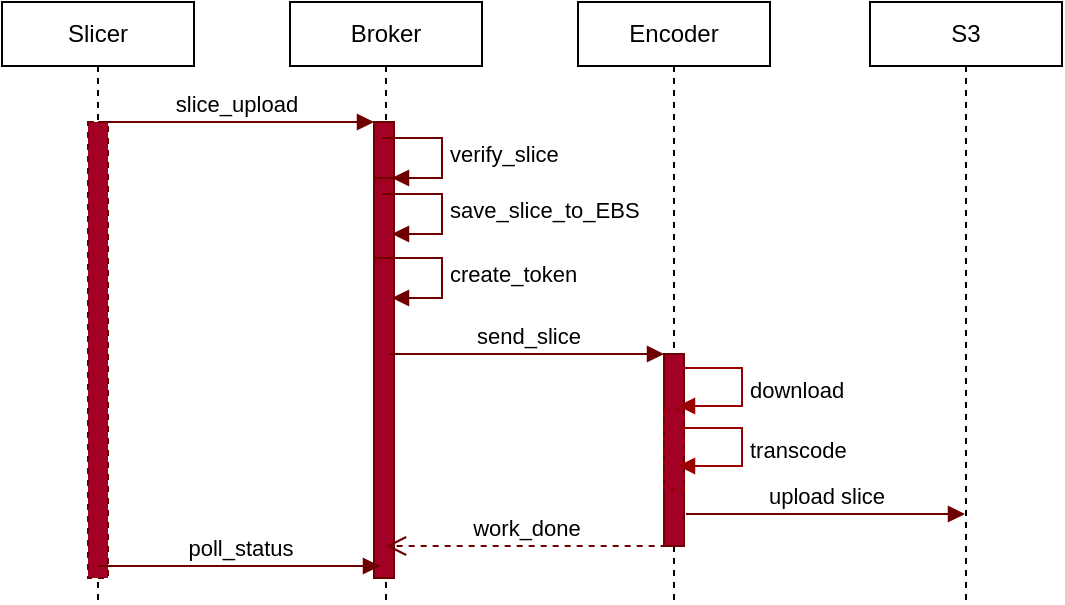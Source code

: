 <mxfile>
    <diagram id="86qqO_P1Cbcd22vJs-1b" name="Sequence">
        <mxGraphModel dx="843" dy="624" grid="1" gridSize="4" guides="1" tooltips="1" connect="1" arrows="1" fold="1" page="1" pageScale="1" pageWidth="850" pageHeight="1100" math="0" shadow="0">
            <root>
                <mxCell id="0"/>
                <mxCell id="1" parent="0"/>
                <mxCell id="7" value="Slicer" style="shape=umlLifeline;perimeter=lifelinePerimeter;whiteSpace=wrap;html=1;container=1;collapsible=0;recursiveResize=0;outlineConnect=0;size=32;" parent="1" vertex="1">
                    <mxGeometry x="30" y="32" width="96" height="300" as="geometry"/>
                </mxCell>
                <mxCell id="GzJq20PFAnQ3MTvmmoe4-37" value="" style="html=1;points=[];perimeter=orthogonalPerimeter;dashed=1;fontColor=#ffffff;strokeColor=#6F0000;fillColor=#a20025;" parent="7" vertex="1">
                    <mxGeometry x="43" y="60" width="10" height="228" as="geometry"/>
                </mxCell>
                <mxCell id="8" value="Broker" style="shape=umlLifeline;perimeter=lifelinePerimeter;whiteSpace=wrap;html=1;container=1;collapsible=0;recursiveResize=0;outlineConnect=0;size=32;" parent="1" vertex="1">
                    <mxGeometry x="174" y="32" width="96" height="300" as="geometry"/>
                </mxCell>
                <mxCell id="10" value="" style="html=1;points=[];perimeter=orthogonalPerimeter;fillColor=#a20025;strokeColor=#6F0000;fontColor=#ffffff;" parent="8" vertex="1">
                    <mxGeometry x="42" y="60" width="10" height="228" as="geometry"/>
                </mxCell>
                <mxCell id="13" value="" style="html=1;points=[];perimeter=orthogonalPerimeter;fillColor=#a20025;fontColor=#ffffff;strokeColor=#6F0000;" parent="8" vertex="1">
                    <mxGeometry x="42" y="88" width="10" height="40" as="geometry"/>
                </mxCell>
                <mxCell id="14" value="verify_slice" style="edgeStyle=orthogonalEdgeStyle;html=1;align=left;spacingLeft=2;endArrow=block;rounded=0;entryX=1;entryY=0;fillColor=#a20025;strokeColor=#6F0000;" parent="8" edge="1">
                    <mxGeometry relative="1" as="geometry">
                        <mxPoint x="46" y="68" as="sourcePoint"/>
                        <Array as="points">
                            <mxPoint x="76" y="68"/>
                        </Array>
                        <mxPoint x="51" y="88" as="targetPoint"/>
                    </mxGeometry>
                </mxCell>
                <mxCell id="16" value="save_slice_to_EBS" style="edgeStyle=orthogonalEdgeStyle;html=1;align=left;spacingLeft=2;endArrow=block;rounded=0;entryX=1;entryY=0;fillColor=#a20025;strokeColor=#6F0000;" parent="8" edge="1">
                    <mxGeometry relative="1" as="geometry">
                        <mxPoint x="46" y="96" as="sourcePoint"/>
                        <Array as="points">
                            <mxPoint x="76" y="96"/>
                        </Array>
                        <mxPoint x="51" y="116" as="targetPoint"/>
                    </mxGeometry>
                </mxCell>
                <mxCell id="9" value="Encoder" style="shape=umlLifeline;perimeter=lifelinePerimeter;whiteSpace=wrap;html=1;container=1;collapsible=0;recursiveResize=0;outlineConnect=0;size=32;" parent="1" vertex="1">
                    <mxGeometry x="318" y="32" width="96" height="300" as="geometry"/>
                </mxCell>
                <mxCell id="22" value="" style="html=1;points=[];perimeter=orthogonalPerimeter;fillColor=#a20025;fontColor=#ffffff;strokeColor=#6F0000;" parent="9" vertex="1">
                    <mxGeometry x="43" y="176" width="10" height="96" as="geometry"/>
                </mxCell>
                <mxCell id="GzJq20PFAnQ3MTvmmoe4-25" value="" style="html=1;points=[];perimeter=orthogonalPerimeter;dashed=1;fontColor=#990000;fillColor=none;strokeColor=#990000;" parent="9" vertex="1">
                    <mxGeometry x="43" y="204" width="10" height="40" as="geometry"/>
                </mxCell>
                <mxCell id="GzJq20PFAnQ3MTvmmoe4-29" value="transcode" style="edgeStyle=orthogonalEdgeStyle;html=1;align=left;spacingLeft=2;endArrow=block;rounded=0;fontColor=#000000;strokeColor=#990000;" parent="9" edge="1">
                    <mxGeometry relative="1" as="geometry">
                        <mxPoint x="52" y="213" as="sourcePoint"/>
                        <Array as="points">
                            <mxPoint x="82" y="213"/>
                            <mxPoint x="82" y="232"/>
                        </Array>
                        <mxPoint x="50" y="232" as="targetPoint"/>
                    </mxGeometry>
                </mxCell>
                <mxCell id="11" value="slice_upload" style="html=1;verticalAlign=bottom;endArrow=block;entryX=0;entryY=0;fillColor=#a20025;strokeColor=#6F0000;" parent="1" source="7" target="10" edge="1">
                    <mxGeometry relative="1" as="geometry">
                        <mxPoint x="146" y="92" as="sourcePoint"/>
                    </mxGeometry>
                </mxCell>
                <mxCell id="19" value="create_token" style="edgeStyle=orthogonalEdgeStyle;html=1;align=left;spacingLeft=2;endArrow=block;rounded=0;entryX=1;entryY=0;fillColor=#a20025;strokeColor=#6F0000;" parent="1" edge="1">
                    <mxGeometry relative="1" as="geometry">
                        <mxPoint x="220" y="160" as="sourcePoint"/>
                        <Array as="points">
                            <mxPoint x="250" y="160"/>
                        </Array>
                        <mxPoint x="225" y="180" as="targetPoint"/>
                    </mxGeometry>
                </mxCell>
                <mxCell id="24" value="work_done" style="html=1;verticalAlign=bottom;endArrow=open;dashed=1;endSize=8;exitX=0.133;exitY=1;fillColor=#a20025;strokeColor=#6F0000;exitDx=0;exitDy=0;exitPerimeter=0;" parent="1" source="22" target="8" edge="1">
                    <mxGeometry relative="1" as="geometry">
                        <mxPoint x="224" y="238" as="targetPoint"/>
                        <mxPoint x="361" y="238.4" as="sourcePoint"/>
                    </mxGeometry>
                </mxCell>
                <mxCell id="23" value="send_slice" style="html=1;verticalAlign=bottom;endArrow=block;entryX=0;entryY=0;fillColor=#a20025;strokeColor=#6F0000;" parent="1" target="22" edge="1">
                    <mxGeometry relative="1" as="geometry">
                        <mxPoint x="224" y="208" as="sourcePoint"/>
                    </mxGeometry>
                </mxCell>
                <mxCell id="25" value="poll_status" style="html=1;verticalAlign=bottom;endArrow=block;fillColor=#a20025;strokeColor=#6F0000;" parent="1" edge="1">
                    <mxGeometry relative="1" as="geometry">
                        <mxPoint x="78" y="314.0" as="sourcePoint"/>
                        <mxPoint x="219" y="314" as="targetPoint"/>
                    </mxGeometry>
                </mxCell>
                <mxCell id="GzJq20PFAnQ3MTvmmoe4-31" value="download" style="edgeStyle=orthogonalEdgeStyle;html=1;align=left;spacingLeft=2;endArrow=block;rounded=0;fontColor=#000000;strokeColor=#990000;" parent="1" edge="1">
                    <mxGeometry relative="1" as="geometry">
                        <mxPoint x="370" y="215" as="sourcePoint"/>
                        <Array as="points">
                            <mxPoint x="400" y="215"/>
                            <mxPoint x="400" y="234"/>
                        </Array>
                        <mxPoint x="368" y="234" as="targetPoint"/>
                    </mxGeometry>
                </mxCell>
                <mxCell id="GzJq20PFAnQ3MTvmmoe4-32" value="S3" style="shape=umlLifeline;perimeter=lifelinePerimeter;whiteSpace=wrap;html=1;container=1;collapsible=0;recursiveResize=0;outlineConnect=0;size=32;" parent="1" vertex="1">
                    <mxGeometry x="464" y="32" width="96" height="300" as="geometry"/>
                </mxCell>
                <mxCell id="GzJq20PFAnQ3MTvmmoe4-36" value="upload slice" style="html=1;verticalAlign=bottom;endArrow=block;fillColor=#a20025;strokeColor=#6F0000;" parent="1" edge="1">
                    <mxGeometry relative="1" as="geometry">
                        <mxPoint x="372" y="288" as="sourcePoint"/>
                        <mxPoint x="511.5" y="288" as="targetPoint"/>
                    </mxGeometry>
                </mxCell>
            </root>
        </mxGraphModel>
    </diagram>
    <diagram id="TFhXuAhmm2bXP4tnXUyT" name="overview">
        <mxGraphModel dx="843" dy="624" grid="1" gridSize="4" guides="1" tooltips="1" connect="1" arrows="1" fold="1" page="1" pageScale="1" pageWidth="850" pageHeight="1100" math="0" shadow="0">
            <root>
                <mxCell id="BmGCkv3bQAV6HZQadc2V-0"/>
                <mxCell id="BmGCkv3bQAV6HZQadc2V-1" parent="BmGCkv3bQAV6HZQadc2V-0"/>
                <mxCell id="BmGCkv3bQAV6HZQadc2V-17" value="" style="rounded=0;whiteSpace=wrap;html=1;fillColor=none;dashed=1;" parent="BmGCkv3bQAV6HZQadc2V-1" vertex="1">
                    <mxGeometry x="176" y="64" width="288" height="128" as="geometry"/>
                </mxCell>
                <mxCell id="BmGCkv3bQAV6HZQadc2V-5" value="&lt;br&gt;&lt;br&gt;Video&lt;br&gt;source" style="rounded=1;whiteSpace=wrap;html=1;" parent="BmGCkv3bQAV6HZQadc2V-1" vertex="1">
                    <mxGeometry x="94" y="96" width="68" height="64" as="geometry"/>
                </mxCell>
                <mxCell id="BmGCkv3bQAV6HZQadc2V-6" value="&lt;br&gt;Slicer" style="rounded=1;whiteSpace=wrap;html=1;" parent="BmGCkv3bQAV6HZQadc2V-1" vertex="1">
                    <mxGeometry x="188" y="96" width="68" height="64" as="geometry"/>
                </mxCell>
                <mxCell id="BmGCkv3bQAV6HZQadc2V-7" value="&lt;br&gt;Broker" style="rounded=1;whiteSpace=wrap;html=1;" parent="BmGCkv3bQAV6HZQadc2V-1" vertex="1">
                    <mxGeometry x="288" y="96" width="68" height="64" as="geometry"/>
                </mxCell>
                <mxCell id="BmGCkv3bQAV6HZQadc2V-8" value="&lt;br&gt;Encoder" style="rounded=1;whiteSpace=wrap;html=1;" parent="BmGCkv3bQAV6HZQadc2V-1" vertex="1">
                    <mxGeometry x="384" y="96" width="68" height="64" as="geometry"/>
                </mxCell>
                <mxCell id="BmGCkv3bQAV6HZQadc2V-9" value="&lt;br&gt;&amp;nbsp; &amp;nbsp; &lt;br&gt;&amp;nbsp; &amp;nbsp; &amp;nbsp;S3&amp;nbsp; &amp;nbsp; &amp;nbsp; &amp;nbsp;origin" style="rounded=1;whiteSpace=wrap;html=1;" parent="BmGCkv3bQAV6HZQadc2V-1" vertex="1">
                    <mxGeometry x="480" y="96" width="68" height="64" as="geometry"/>
                </mxCell>
                <mxCell id="BmGCkv3bQAV6HZQadc2V-10" value="&lt;br&gt;CDN" style="rounded=1;whiteSpace=wrap;html=1;" parent="BmGCkv3bQAV6HZQadc2V-1" vertex="1">
                    <mxGeometry x="576" y="96" width="68" height="64" as="geometry"/>
                </mxCell>
                <mxCell id="BmGCkv3bQAV6HZQadc2V-11" value="" style="endArrow=classic;html=1;exitX=1;exitY=0.5;exitDx=0;exitDy=0;entryX=0;entryY=0.5;entryDx=0;entryDy=0;fillColor=#a20025;strokeColor=#6F0000;" parent="BmGCkv3bQAV6HZQadc2V-1" source="BmGCkv3bQAV6HZQadc2V-5" target="BmGCkv3bQAV6HZQadc2V-6" edge="1">
                    <mxGeometry width="50" height="50" relative="1" as="geometry">
                        <mxPoint x="400" y="334" as="sourcePoint"/>
                        <mxPoint x="450" y="284" as="targetPoint"/>
                    </mxGeometry>
                </mxCell>
                <mxCell id="BmGCkv3bQAV6HZQadc2V-12" value="" style="endArrow=classic;html=1;exitX=1;exitY=0.5;exitDx=0;exitDy=0;entryX=0;entryY=0.5;entryDx=0;entryDy=0;fillColor=#a20025;strokeColor=#6F0000;" parent="BmGCkv3bQAV6HZQadc2V-1" source="BmGCkv3bQAV6HZQadc2V-6" target="BmGCkv3bQAV6HZQadc2V-7" edge="1">
                    <mxGeometry width="50" height="50" relative="1" as="geometry">
                        <mxPoint x="136" y="132" as="sourcePoint"/>
                        <mxPoint x="192" y="132" as="targetPoint"/>
                    </mxGeometry>
                </mxCell>
                <mxCell id="BmGCkv3bQAV6HZQadc2V-13" value="" style="endArrow=classic;html=1;exitX=1;exitY=0.5;exitDx=0;exitDy=0;entryX=0;entryY=0.5;entryDx=0;entryDy=0;fillColor=#a20025;strokeColor=#6F0000;" parent="BmGCkv3bQAV6HZQadc2V-1" source="BmGCkv3bQAV6HZQadc2V-7" target="BmGCkv3bQAV6HZQadc2V-8" edge="1">
                    <mxGeometry width="50" height="50" relative="1" as="geometry">
                        <mxPoint x="140" y="136" as="sourcePoint"/>
                        <mxPoint x="196" y="136" as="targetPoint"/>
                    </mxGeometry>
                </mxCell>
                <mxCell id="BmGCkv3bQAV6HZQadc2V-14" value="" style="endArrow=classic;html=1;exitX=1;exitY=0.5;exitDx=0;exitDy=0;entryX=0;entryY=0.5;entryDx=0;entryDy=0;fillColor=#a20025;strokeColor=#6F0000;" parent="BmGCkv3bQAV6HZQadc2V-1" source="BmGCkv3bQAV6HZQadc2V-8" target="BmGCkv3bQAV6HZQadc2V-9" edge="1">
                    <mxGeometry width="50" height="50" relative="1" as="geometry">
                        <mxPoint x="144" y="140" as="sourcePoint"/>
                        <mxPoint x="200" y="140" as="targetPoint"/>
                    </mxGeometry>
                </mxCell>
                <mxCell id="BmGCkv3bQAV6HZQadc2V-15" value="" style="endArrow=classic;html=1;exitX=1;exitY=0.5;exitDx=0;exitDy=0;entryX=0;entryY=0.5;entryDx=0;entryDy=0;fillColor=#a20025;strokeColor=#6F0000;" parent="BmGCkv3bQAV6HZQadc2V-1" source="BmGCkv3bQAV6HZQadc2V-9" target="BmGCkv3bQAV6HZQadc2V-10" edge="1">
                    <mxGeometry width="50" height="50" relative="1" as="geometry">
                        <mxPoint x="116" y="144" as="sourcePoint"/>
                        <mxPoint x="172" y="144" as="targetPoint"/>
                    </mxGeometry>
                </mxCell>
                <mxCell id="BmGCkv3bQAV6HZQadc2V-18" value="video ingest" style="text;html=1;strokeColor=none;fillColor=none;align=center;verticalAlign=middle;whiteSpace=wrap;rounded=0;dashed=1;fontColor=#990000;" parent="BmGCkv3bQAV6HZQadc2V-1" vertex="1">
                    <mxGeometry x="176" y="64" width="88" height="16" as="geometry"/>
                </mxCell>
                <mxCell id="BmGCkv3bQAV6HZQadc2V-19" value="" style="shape=image;verticalLabelPosition=bottom;labelBackgroundColor=#ffffff;verticalAlign=top;aspect=fixed;imageAspect=0;image=https://img.favpng.com/23/16/3/video-cameras-logo-computer-icons-png-favpng-PB7QqZvRjrXMS4aE3t70QLV4K.jpg;" parent="BmGCkv3bQAV6HZQadc2V-1" vertex="1">
                    <mxGeometry x="108.8" y="97" width="38.4" height="24" as="geometry"/>
                </mxCell>
                <mxCell id="BmGCkv3bQAV6HZQadc2V-20" value="x" style="sketch=0;outlineConnect=0;fontColor=#232F3E;gradientColor=none;strokeColor=#ffffff;fillColor=#232F3E;dashed=0;verticalLabelPosition=middle;verticalAlign=bottom;align=center;html=1;whiteSpace=wrap;fontSize=10;fontStyle=1;spacing=3;shape=mxgraph.aws4.productIcon;prIcon=mxgraph.aws4.s3;" parent="BmGCkv3bQAV6HZQadc2V-1" vertex="1">
                    <mxGeometry x="500" y="98" width="24" height="24" as="geometry"/>
                </mxCell>
                <mxCell id="BmGCkv3bQAV6HZQadc2V-22" value="" style="shape=image;verticalLabelPosition=bottom;labelBackgroundColor=#ffffff;verticalAlign=top;aspect=fixed;imageAspect=0;image=https://cdn.iconscout.com/icon/premium/png-256-thumb/web-3097086-2594910.png;" parent="BmGCkv3bQAV6HZQadc2V-1" vertex="1">
                    <mxGeometry x="598" y="98" width="24" height="24" as="geometry"/>
                </mxCell>
                <mxCell id="BmGCkv3bQAV6HZQadc2V-23" value="&lt;br&gt;&lt;br&gt;OTT&lt;br&gt;devices" style="rounded=1;whiteSpace=wrap;html=1;" parent="BmGCkv3bQAV6HZQadc2V-1" vertex="1">
                    <mxGeometry x="672" y="96" width="68" height="64" as="geometry"/>
                </mxCell>
                <mxCell id="BmGCkv3bQAV6HZQadc2V-24" value="" style="endArrow=classic;html=1;exitX=1;exitY=0.5;exitDx=0;exitDy=0;entryX=0;entryY=0.5;entryDx=0;entryDy=0;fillColor=#a20025;strokeColor=#6F0000;" parent="BmGCkv3bQAV6HZQadc2V-1" source="BmGCkv3bQAV6HZQadc2V-10" target="BmGCkv3bQAV6HZQadc2V-23" edge="1">
                    <mxGeometry width="50" height="50" relative="1" as="geometry">
                        <mxPoint x="552" y="132" as="sourcePoint"/>
                        <mxPoint x="580" y="132" as="targetPoint"/>
                    </mxGeometry>
                </mxCell>
                <mxCell id="BmGCkv3bQAV6HZQadc2V-25" value="" style="shape=image;verticalLabelPosition=bottom;labelBackgroundColor=#ffffff;verticalAlign=top;aspect=fixed;imageAspect=0;image=https://cdn1.iconfinder.com/data/icons/ott-media-service-1-1/1024/tablet-512.png;" parent="BmGCkv3bQAV6HZQadc2V-1" vertex="1">
                    <mxGeometry x="691" y="94" width="30" height="30" as="geometry"/>
                </mxCell>
                <mxCell id="BmGCkv3bQAV6HZQadc2V-29" value="" style="sketch=0;outlineConnect=0;fontColor=#232F3E;gradientColor=none;strokeColor=#ffffff;fillColor=#232F3E;dashed=0;verticalLabelPosition=middle;verticalAlign=bottom;align=center;html=1;whiteSpace=wrap;fontSize=10;fontStyle=1;spacing=3;shape=mxgraph.aws4.productIcon;prIcon=mxgraph.aws4.ec2;" parent="BmGCkv3bQAV6HZQadc2V-1" vertex="1">
                    <mxGeometry x="406" y="98" width="24" height="24" as="geometry"/>
                </mxCell>
                <mxCell id="BmGCkv3bQAV6HZQadc2V-30" value="" style="sketch=0;outlineConnect=0;fontColor=#232F3E;gradientColor=none;strokeColor=#ffffff;fillColor=#232F3E;dashed=0;verticalLabelPosition=middle;verticalAlign=bottom;align=center;html=1;whiteSpace=wrap;fontSize=10;fontStyle=1;spacing=3;shape=mxgraph.aws4.productIcon;prIcon=mxgraph.aws4.ec2;" parent="BmGCkv3bQAV6HZQadc2V-1" vertex="1">
                    <mxGeometry x="308" y="97" width="24" height="24" as="geometry"/>
                </mxCell>
                <mxCell id="BmGCkv3bQAV6HZQadc2V-31" value="" style="sketch=0;outlineConnect=0;fontColor=#232F3E;gradientColor=none;strokeColor=#ffffff;fillColor=#232F3E;dashed=0;verticalLabelPosition=middle;verticalAlign=bottom;align=center;html=1;whiteSpace=wrap;fontSize=10;fontStyle=1;spacing=3;shape=mxgraph.aws4.productIcon;prIcon=mxgraph.aws4.ec2;" parent="BmGCkv3bQAV6HZQadc2V-1" vertex="1">
                    <mxGeometry x="210" y="98" width="24" height="24" as="geometry"/>
                </mxCell>
            </root>
        </mxGraphModel>
    </diagram>
    <diagram id="6y5rVOc5Va4bn_3D2g2E" name="Page-3">
        <mxGraphModel dx="843" dy="624" grid="1" gridSize="4" guides="1" tooltips="1" connect="1" arrows="1" fold="1" page="1" pageScale="1" pageWidth="850" pageHeight="1100" math="0" shadow="0">
            <root>
                <mxCell id="IiqkMLj5NsxOHEr3zaCP-0"/>
                <mxCell id="IiqkMLj5NsxOHEr3zaCP-1" parent="IiqkMLj5NsxOHEr3zaCP-0"/>
                <mxCell id="IiqkMLj5NsxOHEr3zaCP-29" value="" style="rounded=0;whiteSpace=wrap;html=1;dashed=1;fontSize=15;strokeColor=#808080;fillColor=none;" parent="IiqkMLj5NsxOHEr3zaCP-1" vertex="1">
                    <mxGeometry x="464" y="110" width="128" height="82" as="geometry"/>
                </mxCell>
                <mxCell id="IiqkMLj5NsxOHEr3zaCP-14" value="" style="rounded=0;whiteSpace=wrap;html=1;fillColor=none;strokeColor=#990000;dashed=1;" parent="IiqkMLj5NsxOHEr3zaCP-1" vertex="1">
                    <mxGeometry x="284" y="88" width="388" height="288" as="geometry"/>
                </mxCell>
                <mxCell id="IiqkMLj5NsxOHEr3zaCP-2" value="" style="rounded=0;whiteSpace=wrap;html=1;fillColor=none;dashed=1;strokeColor=#990000;" parent="IiqkMLj5NsxOHEr3zaCP-1" vertex="1">
                    <mxGeometry x="47" y="80" width="145" height="160" as="geometry"/>
                </mxCell>
                <mxCell id="IiqkMLj5NsxOHEr3zaCP-3" value="slicers" style="text;html=1;strokeColor=none;fillColor=none;align=left;verticalAlign=middle;whiteSpace=wrap;rounded=0;dashed=1;fontColor=#990000;fontStyle=1" parent="IiqkMLj5NsxOHEr3zaCP-1" vertex="1">
                    <mxGeometry x="50" y="74" width="42" height="30" as="geometry"/>
                </mxCell>
                <mxCell id="IiqkMLj5NsxOHEr3zaCP-4" value="" style="rounded=0;whiteSpace=wrap;html=1;strokeColor=#808080;fillColor=default;" parent="IiqkMLj5NsxOHEr3zaCP-1" vertex="1">
                    <mxGeometry x="64" y="129" width="96" height="48" as="geometry"/>
                </mxCell>
                <mxCell id="IiqkMLj5NsxOHEr3zaCP-5" value="" style="rounded=0;whiteSpace=wrap;html=1;strokeColor=#808080;fillColor=default;" parent="IiqkMLj5NsxOHEr3zaCP-1" vertex="1">
                    <mxGeometry x="68" y="133" width="96" height="48" as="geometry"/>
                </mxCell>
                <mxCell id="IiqkMLj5NsxOHEr3zaCP-6" value="slicers" style="rounded=0;whiteSpace=wrap;html=1;strokeColor=#808080;fillColor=default;" parent="IiqkMLj5NsxOHEr3zaCP-1" vertex="1">
                    <mxGeometry x="72" y="137" width="96" height="48" as="geometry"/>
                </mxCell>
                <mxCell id="IiqkMLj5NsxOHEr3zaCP-10" value="" style="rounded=0;whiteSpace=wrap;html=1;fillColor=none;strokeColor=#990000;dashed=1;" parent="IiqkMLj5NsxOHEr3zaCP-1" vertex="1">
                    <mxGeometry x="272" y="76" width="388" height="288" as="geometry"/>
                </mxCell>
                <mxCell id="IiqkMLj5NsxOHEr3zaCP-12" value="" style="rounded=0;whiteSpace=wrap;html=1;fillColor=none;strokeColor=#990000;dashed=1;" parent="IiqkMLj5NsxOHEr3zaCP-1" vertex="1">
                    <mxGeometry x="276" y="80" width="388" height="288" as="geometry"/>
                </mxCell>
                <mxCell id="IiqkMLj5NsxOHEr3zaCP-13" value="" style="rounded=0;whiteSpace=wrap;html=1;fillColor=none;strokeColor=#990000;dashed=1;" parent="IiqkMLj5NsxOHEr3zaCP-1" vertex="1">
                    <mxGeometry x="280" y="84" width="388" height="288" as="geometry"/>
                </mxCell>
                <mxCell id="IiqkMLj5NsxOHEr3zaCP-15" value="Uplynk Zones: hosted on AWS" style="text;html=1;strokeColor=none;fillColor=none;align=left;verticalAlign=middle;whiteSpace=wrap;rounded=0;dashed=1;fontColor=#990000;fontStyle=1" parent="IiqkMLj5NsxOHEr3zaCP-1" vertex="1">
                    <mxGeometry x="286" y="90" width="182" height="20" as="geometry"/>
                </mxCell>
                <mxCell id="IiqkMLj5NsxOHEr3zaCP-16" value="DNS" style="rounded=0;whiteSpace=wrap;html=1;strokeColor=#808080;fillColor=default;" parent="IiqkMLj5NsxOHEr3zaCP-1" vertex="1">
                    <mxGeometry x="71" y="288" width="96" height="48" as="geometry"/>
                </mxCell>
                <mxCell id="IiqkMLj5NsxOHEr3zaCP-17" value="" style="endArrow=classic;html=1;exitX=0.5;exitY=1;exitDx=0;exitDy=0;entryX=0.5;entryY=0;entryDx=0;entryDy=0;strokeColor=#990000;" parent="IiqkMLj5NsxOHEr3zaCP-1" source="IiqkMLj5NsxOHEr3zaCP-6" target="IiqkMLj5NsxOHEr3zaCP-16" edge="1">
                    <mxGeometry width="50" height="50" relative="1" as="geometry">
                        <mxPoint x="328" y="338" as="sourcePoint"/>
                        <mxPoint x="378" y="288" as="targetPoint"/>
                    </mxGeometry>
                </mxCell>
                <mxCell id="IiqkMLj5NsxOHEr3zaCP-19" value="1" style="edgeLabel;html=1;align=center;verticalAlign=middle;resizable=0;points=[];fontSize=15;" parent="IiqkMLj5NsxOHEr3zaCP-17" vertex="1" connectable="0">
                    <mxGeometry x="-0.22" y="1" relative="1" as="geometry">
                        <mxPoint x="-2" as="offset"/>
                    </mxGeometry>
                </mxCell>
                <mxCell id="IiqkMLj5NsxOHEr3zaCP-18" value="Web Role" style="rounded=0;whiteSpace=wrap;html=1;strokeColor=#808080;fillColor=default;" parent="IiqkMLj5NsxOHEr3zaCP-1" vertex="1">
                    <mxGeometry x="304" y="137" width="96" height="48" as="geometry"/>
                </mxCell>
                <mxCell id="IiqkMLj5NsxOHEr3zaCP-20" value="" style="endArrow=classic;html=1;fontSize=15;strokeColor=#990000;exitX=1;exitY=0.5;exitDx=0;exitDy=0;entryX=0;entryY=0.5;entryDx=0;entryDy=0;" parent="IiqkMLj5NsxOHEr3zaCP-1" source="IiqkMLj5NsxOHEr3zaCP-6" target="IiqkMLj5NsxOHEr3zaCP-18" edge="1">
                    <mxGeometry width="50" height="50" relative="1" as="geometry">
                        <mxPoint x="328" y="322" as="sourcePoint"/>
                        <mxPoint x="378" y="272" as="targetPoint"/>
                    </mxGeometry>
                </mxCell>
                <mxCell id="IiqkMLj5NsxOHEr3zaCP-24" value="2" style="edgeLabel;html=1;align=center;verticalAlign=middle;resizable=0;points=[];fontSize=15;" parent="IiqkMLj5NsxOHEr3zaCP-20" vertex="1" connectable="0">
                    <mxGeometry x="-0.137" y="2" relative="1" as="geometry">
                        <mxPoint as="offset"/>
                    </mxGeometry>
                </mxCell>
                <mxCell id="IiqkMLj5NsxOHEr3zaCP-23" value="" style="endArrow=classic;html=1;fontSize=15;strokeColor=#990000;exitX=0.25;exitY=1;exitDx=0;exitDy=0;entryX=0;entryY=0.5;entryDx=0;entryDy=0;edgeStyle=orthogonalEdgeStyle;rounded=0;" parent="IiqkMLj5NsxOHEr3zaCP-1" source="IiqkMLj5NsxOHEr3zaCP-18" target="IiqkMLj5NsxOHEr3zaCP-22" edge="1">
                    <mxGeometry width="50" height="50" relative="1" as="geometry">
                        <mxPoint x="328" y="322" as="sourcePoint"/>
                        <mxPoint x="352" y="244" as="targetPoint"/>
                        <Array as="points">
                            <mxPoint x="328" y="212"/>
                            <mxPoint x="320" y="212"/>
                            <mxPoint x="320" y="255"/>
                        </Array>
                    </mxGeometry>
                </mxCell>
                <mxCell id="IiqkMLj5NsxOHEr3zaCP-25" value="3" style="edgeLabel;html=1;align=center;verticalAlign=middle;resizable=0;points=[];fontSize=15;" parent="IiqkMLj5NsxOHEr3zaCP-23" vertex="1" connectable="0">
                    <mxGeometry x="-0.292" y="-1" relative="1" as="geometry">
                        <mxPoint x="-1" as="offset"/>
                    </mxGeometry>
                </mxCell>
                <mxCell id="IiqkMLj5NsxOHEr3zaCP-22" value="Message Broker&amp;nbsp;" style="rounded=0;whiteSpace=wrap;html=1;strokeColor=#808080;fillColor=default;" parent="IiqkMLj5NsxOHEr3zaCP-1" vertex="1">
                    <mxGeometry x="336" y="239" width="160" height="32" as="geometry"/>
                </mxCell>
                <mxCell id="IiqkMLj5NsxOHEr3zaCP-27" value="" style="endArrow=classic;html=1;rounded=0;fontSize=15;strokeColor=#990000;exitX=1;exitY=0.5;exitDx=0;exitDy=0;entryX=0.25;entryY=1;entryDx=0;entryDy=0;edgeStyle=orthogonalEdgeStyle;" parent="IiqkMLj5NsxOHEr3zaCP-1" source="IiqkMLj5NsxOHEr3zaCP-22" target="IiqkMLj5NsxOHEr3zaCP-26" edge="1">
                    <mxGeometry width="50" height="50" relative="1" as="geometry">
                        <mxPoint x="328" y="322" as="sourcePoint"/>
                        <mxPoint x="378" y="272" as="targetPoint"/>
                    </mxGeometry>
                </mxCell>
                <mxCell id="IiqkMLj5NsxOHEr3zaCP-28" value="4" style="edgeLabel;html=1;align=center;verticalAlign=middle;resizable=0;points=[];fontSize=15;" parent="IiqkMLj5NsxOHEr3zaCP-27" vertex="1" connectable="0">
                    <mxGeometry x="0.167" relative="1" as="geometry">
                        <mxPoint x="-2" as="offset"/>
                    </mxGeometry>
                </mxCell>
                <mxCell id="IiqkMLj5NsxOHEr3zaCP-30" value="Autoscaling group" style="text;html=1;strokeColor=none;fillColor=none;align=left;verticalAlign=middle;whiteSpace=wrap;rounded=0;dashed=1;fontColor=#990000;fontStyle=1" parent="IiqkMLj5NsxOHEr3zaCP-1" vertex="1">
                    <mxGeometry x="466" y="110" width="112" height="18" as="geometry"/>
                </mxCell>
                <mxCell id="IiqkMLj5NsxOHEr3zaCP-31" value="AWS S3" style="rounded=0;whiteSpace=wrap;html=1;strokeColor=#808080;fillColor=default;" parent="IiqkMLj5NsxOHEr3zaCP-1" vertex="1">
                    <mxGeometry x="559" y="223" width="96" height="48" as="geometry"/>
                </mxCell>
                <mxCell id="IiqkMLj5NsxOHEr3zaCP-32" value="" style="endArrow=classic;html=1;rounded=0;fontSize=15;fontColor=#990000;strokeColor=#990000;exitX=0.75;exitY=1;exitDx=0;exitDy=0;entryX=0;entryY=0.5;entryDx=0;entryDy=0;edgeStyle=orthogonalEdgeStyle;" parent="IiqkMLj5NsxOHEr3zaCP-1" source="IiqkMLj5NsxOHEr3zaCP-26" target="IiqkMLj5NsxOHEr3zaCP-31" edge="1">
                    <mxGeometry width="50" height="50" relative="1" as="geometry">
                        <mxPoint x="328" y="318" as="sourcePoint"/>
                        <mxPoint x="378" y="268" as="targetPoint"/>
                    </mxGeometry>
                </mxCell>
                <mxCell id="IiqkMLj5NsxOHEr3zaCP-26" value="Transcoder" style="rounded=0;whiteSpace=wrap;html=1;strokeColor=#808080;fillColor=default;" parent="IiqkMLj5NsxOHEr3zaCP-1" vertex="1">
                    <mxGeometry x="480" y="137" width="96" height="48" as="geometry"/>
                </mxCell>
                <mxCell id="IiqkMLj5NsxOHEr3zaCP-34" value="web socket&lt;br&gt;http" style="shape=note;whiteSpace=wrap;html=1;backgroundOutline=1;darkOpacity=0.05;dashed=1;fontSize=15;fontColor=#000000;strokeColor=#808080;fillColor=none;" parent="IiqkMLj5NsxOHEr3zaCP-1" vertex="1">
                    <mxGeometry x="44" y="416" width="80" height="100" as="geometry"/>
                </mxCell>
                <mxCell id="IiqkMLj5NsxOHEr3zaCP-36" value="" style="shape=flexArrow;endArrow=classic;html=1;rounded=0;fontSize=15;fontColor=#000000;strokeColor=#990000;endWidth=43;endSize=13.08;width=91;" parent="IiqkMLj5NsxOHEr3zaCP-1" edge="1">
                    <mxGeometry width="50" height="50" relative="1" as="geometry">
                        <mxPoint x="388" y="708" as="sourcePoint"/>
                        <mxPoint x="548" y="710" as="targetPoint"/>
                    </mxGeometry>
                </mxCell>
                <mxCell id="IiqkMLj5NsxOHEr3zaCP-37" value="download 1%, transcode 50, upload ±50" style="edgeLabel;html=1;align=center;verticalAlign=middle;resizable=0;points=[];fontSize=15;fontColor=#000000;" parent="IiqkMLj5NsxOHEr3zaCP-36" vertex="1" connectable="0">
                    <mxGeometry x="-0.783" y="-2" relative="1" as="geometry">
                        <mxPoint x="79" as="offset"/>
                    </mxGeometry>
                </mxCell>
                <mxCell id="IiqkMLj5NsxOHEr3zaCP-38" value="transcoder" style="rounded=0;whiteSpace=wrap;html=1;fontSize=15;fontColor=#000000;strokeColor=#808080;fillColor=none;" parent="IiqkMLj5NsxOHEr3zaCP-1" vertex="1">
                    <mxGeometry x="286" y="504" width="120" height="60" as="geometry"/>
                </mxCell>
                <mxCell id="IiqkMLj5NsxOHEr3zaCP-40" value="uploader" style="rounded=0;whiteSpace=wrap;html=1;fontSize=15;fontColor=#000000;strokeColor=#808080;fillColor=none;" parent="IiqkMLj5NsxOHEr3zaCP-1" vertex="1">
                    <mxGeometry x="592" y="456" width="120" height="60" as="geometry"/>
                </mxCell>
                <mxCell id="IiqkMLj5NsxOHEr3zaCP-41" value="uploader" style="rounded=0;whiteSpace=wrap;html=1;fontSize=15;fontColor=#000000;strokeColor=#808080;fillColor=none;" parent="IiqkMLj5NsxOHEr3zaCP-1" vertex="1">
                    <mxGeometry x="592" y="536" width="120" height="60" as="geometry"/>
                </mxCell>
                <mxCell id="IiqkMLj5NsxOHEr3zaCP-42" value="" style="endArrow=classic;html=1;rounded=0;fontSize=15;fontColor=#000000;strokeColor=#990000;entryX=0;entryY=0.5;entryDx=0;entryDy=0;exitX=1;exitY=0.5;exitDx=0;exitDy=0;" parent="IiqkMLj5NsxOHEr3zaCP-1" source="IiqkMLj5NsxOHEr3zaCP-38" edge="1">
                    <mxGeometry width="50" height="50" relative="1" as="geometry">
                        <mxPoint x="324" y="494" as="sourcePoint"/>
                        <mxPoint x="464" y="534" as="targetPoint"/>
                    </mxGeometry>
                </mxCell>
                <mxCell id="IiqkMLj5NsxOHEr3zaCP-43" value="" style="endArrow=classic;html=1;rounded=0;fontSize=15;fontColor=#000000;strokeColor=#990000;exitX=1;exitY=0.5;exitDx=0;exitDy=0;entryX=0;entryY=0.5;entryDx=0;entryDy=0;" parent="IiqkMLj5NsxOHEr3zaCP-1" target="IiqkMLj5NsxOHEr3zaCP-40" edge="1">
                    <mxGeometry width="50" height="50" relative="1" as="geometry">
                        <mxPoint x="544" y="534" as="sourcePoint"/>
                        <mxPoint x="374" y="444" as="targetPoint"/>
                    </mxGeometry>
                </mxCell>
                <mxCell id="IiqkMLj5NsxOHEr3zaCP-44" value="" style="endArrow=classic;html=1;rounded=0;fontSize=15;fontColor=#000000;strokeColor=#990000;exitX=1;exitY=0.5;exitDx=0;exitDy=0;entryX=0;entryY=0.5;entryDx=0;entryDy=0;" parent="IiqkMLj5NsxOHEr3zaCP-1" target="IiqkMLj5NsxOHEr3zaCP-41" edge="1">
                    <mxGeometry width="50" height="50" relative="1" as="geometry">
                        <mxPoint x="544" y="534" as="sourcePoint"/>
                        <mxPoint x="374" y="444" as="targetPoint"/>
                    </mxGeometry>
                </mxCell>
                <mxCell id="IiqkMLj5NsxOHEr3zaCP-45" value="broker" style="rounded=0;whiteSpace=wrap;html=1;fontSize=15;fontColor=#000000;strokeColor=#808080;fillColor=none;" parent="IiqkMLj5NsxOHEr3zaCP-1" vertex="1">
                    <mxGeometry x="136" y="504" width="120" height="60" as="geometry"/>
                </mxCell>
                <mxCell id="IiqkMLj5NsxOHEr3zaCP-46" value="" style="endArrow=classic;html=1;rounded=0;fontSize=15;fontColor=#000000;strokeColor=#990000;exitX=1;exitY=0.5;exitDx=0;exitDy=0;entryX=0;entryY=0.5;entryDx=0;entryDy=0;" parent="IiqkMLj5NsxOHEr3zaCP-1" source="IiqkMLj5NsxOHEr3zaCP-45" target="IiqkMLj5NsxOHEr3zaCP-38" edge="1">
                    <mxGeometry width="50" height="50" relative="1" as="geometry">
                        <mxPoint x="400" y="550" as="sourcePoint"/>
                        <mxPoint x="450" y="500" as="targetPoint"/>
                    </mxGeometry>
                </mxCell>
                <mxCell id="IiqkMLj5NsxOHEr3zaCP-47" value="1. Get uploader from pool&lt;br&gt;2. Open WebSocket&lt;br&gt;3. upload and ack&lt;br&gt;4. reuse the same mechanism as in brokers &amp;lt;-&amp;gt; transcoders" style="text;html=1;strokeColor=none;fillColor=none;align=center;verticalAlign=middle;whiteSpace=wrap;rounded=0;fontSize=15;fontColor=#000000;" parent="IiqkMLj5NsxOHEr3zaCP-1" vertex="1">
                    <mxGeometry x="284" y="588" width="136" height="30" as="geometry"/>
                </mxCell>
            </root>
        </mxGraphModel>
    </diagram>
    <diagram id="rfe9eEIacwmWC0yPQ3mo" name="UseCases">
        <mxGraphModel dx="1250" dy="889" grid="1" gridSize="4" guides="1" tooltips="1" connect="1" arrows="1" fold="1" page="1" pageScale="1" pageWidth="850" pageHeight="1100" math="0" shadow="0">
            <root>
                <mxCell id="ah5RsdSARDWz1Ebv-eW1-0"/>
                <mxCell id="ah5RsdSARDWz1Ebv-eW1-1" parent="ah5RsdSARDWz1Ebv-eW1-0"/>
                <mxCell id="ah5RsdSARDWz1Ebv-eW1-2" value="Video Source" style="shape=umlActor;verticalLabelPosition=bottom;verticalAlign=top;html=1;" vertex="1" parent="ah5RsdSARDWz1Ebv-eW1-1">
                    <mxGeometry x="65" y="49" width="30" height="46" as="geometry"/>
                </mxCell>
                <mxCell id="ah5RsdSARDWz1Ebv-eW1-5" value="produce &lt;br&gt;video" style="ellipse;whiteSpace=wrap;html=1;" vertex="1" parent="ah5RsdSARDWz1Ebv-eW1-1">
                    <mxGeometry x="240" y="30" width="101" height="66" as="geometry"/>
                </mxCell>
                <mxCell id="ah5RsdSARDWz1Ebv-eW1-6" value="" style="endArrow=block;dashed=1;endFill=0;endSize=12;html=1;exitX=1;exitY=0.333;exitDx=0;exitDy=0;exitPerimeter=0;entryX=0;entryY=0.5;entryDx=0;entryDy=0;fontColor=#990000;strokeColor=#990000;" edge="1" parent="ah5RsdSARDWz1Ebv-eW1-1" source="ah5RsdSARDWz1Ebv-eW1-2" target="ah5RsdSARDWz1Ebv-eW1-5">
                    <mxGeometry width="160" relative="1" as="geometry">
                        <mxPoint x="228" y="318" as="sourcePoint"/>
                        <mxPoint x="388" y="318" as="targetPoint"/>
                    </mxGeometry>
                </mxCell>
                <mxCell id="ah5RsdSARDWz1Ebv-eW1-7" value="produce video" style="edgeLabel;html=1;align=center;verticalAlign=middle;resizable=0;points=[];fontColor=#990000;" vertex="1" connectable="0" parent="ah5RsdSARDWz1Ebv-eW1-6">
                    <mxGeometry x="-0.266" relative="1" as="geometry">
                        <mxPoint as="offset"/>
                    </mxGeometry>
                </mxCell>
                <mxCell id="ah5RsdSARDWz1Ebv-eW1-8" value="Slicer" style="shape=umlActor;verticalLabelPosition=bottom;verticalAlign=top;html=1;" vertex="1" parent="ah5RsdSARDWz1Ebv-eW1-1">
                    <mxGeometry x="65" y="130" width="30" height="46" as="geometry"/>
                </mxCell>
                <mxCell id="ah5RsdSARDWz1Ebv-eW1-11" value="" style="endArrow=block;dashed=1;endFill=0;endSize=12;html=1;exitX=0.5;exitY=0.5;exitDx=0;exitDy=0;exitPerimeter=0;entryX=0;entryY=1;entryDx=0;entryDy=0;fontColor=#990000;strokeColor=#990000;" edge="1" parent="ah5RsdSARDWz1Ebv-eW1-1" source="ah5RsdSARDWz1Ebv-eW1-8" target="ah5RsdSARDWz1Ebv-eW1-5">
                    <mxGeometry width="160" relative="1" as="geometry">
                        <mxPoint x="152" y="141.333" as="sourcePoint"/>
                        <mxPoint x="297" y="140" as="targetPoint"/>
                    </mxGeometry>
                </mxCell>
                <mxCell id="ah5RsdSARDWz1Ebv-eW1-12" value="transcode to the highest ray" style="edgeLabel;html=1;align=center;verticalAlign=middle;resizable=0;points=[];fontColor=#990000;" vertex="1" connectable="0" parent="ah5RsdSARDWz1Ebv-eW1-11">
                    <mxGeometry x="-0.266" relative="1" as="geometry">
                        <mxPoint x="64" y="-22" as="offset"/>
                    </mxGeometry>
                </mxCell>
                <mxCell id="ah5RsdSARDWz1Ebv-eW1-13" value="upload&lt;br&gt;slice" style="ellipse;whiteSpace=wrap;html=1;" vertex="1" parent="ah5RsdSARDWz1Ebv-eW1-1">
                    <mxGeometry x="240" y="126" width="101" height="66" as="geometry"/>
                </mxCell>
                <mxCell id="ah5RsdSARDWz1Ebv-eW1-14" value="" style="endArrow=block;dashed=1;endFill=0;endSize=12;html=1;exitX=0.5;exitY=0.5;exitDx=0;exitDy=0;exitPerimeter=0;fontColor=#990000;strokeColor=#990000;" edge="1" parent="ah5RsdSARDWz1Ebv-eW1-1" target="ah5RsdSARDWz1Ebv-eW1-13">
                    <mxGeometry width="160" relative="1" as="geometry">
                        <mxPoint x="84" y="157" as="sourcePoint"/>
                        <mxPoint x="258.969" y="75.45" as="targetPoint"/>
                    </mxGeometry>
                </mxCell>
                <mxCell id="ah5RsdSARDWz1Ebv-eW1-15" value="upload slice" style="edgeLabel;html=1;align=center;verticalAlign=middle;resizable=0;points=[];fontColor=#990000;" vertex="1" connectable="0" parent="ah5RsdSARDWz1Ebv-eW1-14">
                    <mxGeometry x="-0.266" relative="1" as="geometry">
                        <mxPoint x="31" y="11" as="offset"/>
                    </mxGeometry>
                </mxCell>
                <mxCell id="ah5RsdSARDWz1Ebv-eW1-16" value="Broker" style="shape=umlActor;verticalLabelPosition=bottom;verticalAlign=top;html=1;" vertex="1" parent="ah5RsdSARDWz1Ebv-eW1-1">
                    <mxGeometry x="65" y="209" width="30" height="46" as="geometry"/>
                </mxCell>
                <mxCell id="ah5RsdSARDWz1Ebv-eW1-19" value="" style="endArrow=block;dashed=1;endFill=0;endSize=12;html=1;exitX=0.5;exitY=0.5;exitDx=0;exitDy=0;exitPerimeter=0;fontColor=#990000;strokeColor=#990000;entryX=0;entryY=1;entryDx=0;entryDy=0;" edge="1" parent="ah5RsdSARDWz1Ebv-eW1-1" source="ah5RsdSARDWz1Ebv-eW1-16" target="ah5RsdSARDWz1Ebv-eW1-13">
                    <mxGeometry width="160" relative="1" as="geometry">
                        <mxPoint x="88" y="161" as="sourcePoint"/>
                        <mxPoint x="244.006" y="162.51" as="targetPoint"/>
                    </mxGeometry>
                </mxCell>
                <mxCell id="ah5RsdSARDWz1Ebv-eW1-20" value="handle slice upload" style="edgeLabel;html=1;align=center;verticalAlign=middle;resizable=0;points=[];fontColor=#990000;" vertex="1" connectable="0" parent="ah5RsdSARDWz1Ebv-eW1-19">
                    <mxGeometry x="-0.266" relative="1" as="geometry">
                        <mxPoint x="31" y="-11" as="offset"/>
                    </mxGeometry>
                </mxCell>
                <mxCell id="ah5RsdSARDWz1Ebv-eW1-21" value="" style="endArrow=block;dashed=1;endFill=0;endSize=12;html=1;exitX=0.5;exitY=0.5;exitDx=0;exitDy=0;exitPerimeter=0;fontColor=#990000;strokeColor=#990000;entryX=0.5;entryY=1;entryDx=0;entryDy=0;edgeStyle=orthogonalEdgeStyle;" edge="1" parent="ah5RsdSARDWz1Ebv-eW1-1" target="ah5RsdSARDWz1Ebv-eW1-13">
                    <mxGeometry width="160" relative="1" as="geometry">
                        <mxPoint x="84" y="252" as="sourcePoint"/>
                        <mxPoint x="258.969" y="186.45" as="targetPoint"/>
                        <Array as="points">
                            <mxPoint x="291" y="252"/>
                        </Array>
                    </mxGeometry>
                </mxCell>
                <mxCell id="ah5RsdSARDWz1Ebv-eW1-22" value="verify slice checksum" style="edgeLabel;html=1;align=center;verticalAlign=middle;resizable=0;points=[];fontColor=#990000;" vertex="1" connectable="0" parent="ah5RsdSARDWz1Ebv-eW1-21">
                    <mxGeometry x="-0.266" relative="1" as="geometry">
                        <mxPoint x="27" y="-16" as="offset"/>
                    </mxGeometry>
                </mxCell>
                <mxCell id="ah5RsdSARDWz1Ebv-eW1-23" value="Load &lt;br&gt;Metadata" style="ellipse;whiteSpace=wrap;html=1;" vertex="1" parent="ah5RsdSARDWz1Ebv-eW1-1">
                    <mxGeometry x="240" y="257" width="101" height="66" as="geometry"/>
                </mxCell>
                <mxCell id="ah5RsdSARDWz1Ebv-eW1-24" value="" style="endArrow=block;dashed=1;endFill=0;endSize=12;html=1;exitX=1;exitY=1;exitDx=0;exitDy=0;exitPerimeter=0;fontColor=#990000;strokeColor=#990000;entryX=0;entryY=0.5;entryDx=0;entryDy=0;edgeStyle=orthogonalEdgeStyle;" edge="1" parent="ah5RsdSARDWz1Ebv-eW1-1" source="ah5RsdSARDWz1Ebv-eW1-16" target="ah5RsdSARDWz1Ebv-eW1-23">
                    <mxGeometry width="160" relative="1" as="geometry">
                        <mxPoint x="88" y="240" as="sourcePoint"/>
                        <mxPoint x="294.5" y="180" as="targetPoint"/>
                        <Array as="points">
                            <mxPoint x="95" y="261"/>
                            <mxPoint x="208" y="261"/>
                            <mxPoint x="208" y="290"/>
                        </Array>
                    </mxGeometry>
                </mxCell>
                <mxCell id="ah5RsdSARDWz1Ebv-eW1-25" value="load metadata" style="edgeLabel;html=1;align=center;verticalAlign=middle;resizable=0;points=[];fontColor=#990000;" vertex="1" connectable="0" parent="ah5RsdSARDWz1Ebv-eW1-24">
                    <mxGeometry x="-0.266" relative="1" as="geometry">
                        <mxPoint x="5" as="offset"/>
                    </mxGeometry>
                </mxCell>
                <mxCell id="ah5RsdSARDWz1Ebv-eW1-26" value="Persist &lt;br&gt;Slice" style="ellipse;whiteSpace=wrap;html=1;" vertex="1" parent="ah5RsdSARDWz1Ebv-eW1-1">
                    <mxGeometry x="240" y="335" width="101" height="66" as="geometry"/>
                </mxCell>
                <mxCell id="ah5RsdSARDWz1Ebv-eW1-27" value="Metadata Store" style="shape=umlActor;verticalLabelPosition=bottom;verticalAlign=top;html=1;" vertex="1" parent="ah5RsdSARDWz1Ebv-eW1-1">
                    <mxGeometry x="512" y="266" width="30" height="46" as="geometry"/>
                </mxCell>
                <mxCell id="ah5RsdSARDWz1Ebv-eW1-28" value="" style="endArrow=block;dashed=1;endFill=0;endSize=12;html=1;fontColor=#990000;strokeColor=#990000;exitX=0.5;exitY=0.5;exitDx=0;exitDy=0;exitPerimeter=0;entryX=1;entryY=0.5;entryDx=0;entryDy=0;" edge="1" parent="ah5RsdSARDWz1Ebv-eW1-1" source="ah5RsdSARDWz1Ebv-eW1-27" target="ah5RsdSARDWz1Ebv-eW1-23">
                    <mxGeometry width="160" relative="1" as="geometry">
                        <mxPoint x="312" y="257" as="sourcePoint"/>
                        <mxPoint x="472" y="257" as="targetPoint"/>
                    </mxGeometry>
                </mxCell>
                <mxCell id="ah5RsdSARDWz1Ebv-eW1-29" value="provide metadata" style="edgeLabel;html=1;align=center;verticalAlign=middle;resizable=0;points=[];fontColor=#990000;" vertex="1" connectable="0" parent="ah5RsdSARDWz1Ebv-eW1-28">
                    <mxGeometry x="0.276" y="1" relative="1" as="geometry">
                        <mxPoint x="32" y="-2" as="offset"/>
                    </mxGeometry>
                </mxCell>
                <mxCell id="ah5RsdSARDWz1Ebv-eW1-30" value="" style="endArrow=block;dashed=1;endFill=0;endSize=12;html=1;fontColor=#990000;strokeColor=#990000;entryX=0;entryY=0.5;entryDx=0;entryDy=0;edgeStyle=orthogonalEdgeStyle;" edge="1" parent="ah5RsdSARDWz1Ebv-eW1-1" target="ah5RsdSARDWz1Ebv-eW1-26">
                    <mxGeometry width="160" relative="1" as="geometry">
                        <mxPoint x="100" y="261" as="sourcePoint"/>
                        <mxPoint x="472" y="257" as="targetPoint"/>
                        <Array as="points">
                            <mxPoint x="80" y="261"/>
                            <mxPoint x="80" y="368"/>
                        </Array>
                    </mxGeometry>
                </mxCell>
                <mxCell id="ah5RsdSARDWz1Ebv-eW1-31" value="perist&amp;nbsp; slice" style="edgeLabel;html=1;align=center;verticalAlign=middle;resizable=0;points=[];fontColor=#990000;" vertex="1" connectable="0" parent="ah5RsdSARDWz1Ebv-eW1-30">
                    <mxGeometry x="0.376" relative="1" as="geometry">
                        <mxPoint x="5" y="-2" as="offset"/>
                    </mxGeometry>
                </mxCell>
                <mxCell id="ah5RsdSARDWz1Ebv-eW1-32" value="Slices Store" style="shape=umlActor;verticalLabelPosition=bottom;verticalAlign=top;html=1;" vertex="1" parent="ah5RsdSARDWz1Ebv-eW1-1">
                    <mxGeometry x="512" y="345" width="30" height="46" as="geometry"/>
                </mxCell>
                <mxCell id="ah5RsdSARDWz1Ebv-eW1-33" value="" style="endArrow=block;dashed=1;endFill=0;endSize=12;html=1;fontColor=#990000;strokeColor=#990000;exitX=0.5;exitY=0.5;exitDx=0;exitDy=0;exitPerimeter=0;entryX=1;entryY=0.5;entryDx=0;entryDy=0;" edge="1" parent="ah5RsdSARDWz1Ebv-eW1-1" source="ah5RsdSARDWz1Ebv-eW1-32" target="ah5RsdSARDWz1Ebv-eW1-26">
                    <mxGeometry width="160" relative="1" as="geometry">
                        <mxPoint x="312" y="223" as="sourcePoint"/>
                        <mxPoint x="472" y="223" as="targetPoint"/>
                    </mxGeometry>
                </mxCell>
                <mxCell id="ah5RsdSARDWz1Ebv-eW1-34" value="store slice" style="edgeLabel;html=1;align=center;verticalAlign=middle;resizable=0;points=[];fontColor=#990000;" vertex="1" connectable="0" parent="ah5RsdSARDWz1Ebv-eW1-33">
                    <mxGeometry x="0.255" relative="1" as="geometry">
                        <mxPoint x="15" y="-1" as="offset"/>
                    </mxGeometry>
                </mxCell>
                <mxCell id="ah5RsdSARDWz1Ebv-eW1-35" value="Create&lt;br&gt;Token" style="ellipse;whiteSpace=wrap;html=1;" vertex="1" parent="ah5RsdSARDWz1Ebv-eW1-1">
                    <mxGeometry x="240" y="418" width="101" height="66" as="geometry"/>
                </mxCell>
                <mxCell id="ah5RsdSARDWz1Ebv-eW1-36" value="" style="endArrow=block;dashed=1;endFill=0;endSize=12;html=1;fontColor=#990000;strokeColor=#990000;entryX=0;entryY=0.5;entryDx=0;entryDy=0;edgeStyle=orthogonalEdgeStyle;" edge="1" parent="ah5RsdSARDWz1Ebv-eW1-1" source="ah5RsdSARDWz1Ebv-eW1-16" target="ah5RsdSARDWz1Ebv-eW1-35">
                    <mxGeometry width="160" relative="1" as="geometry">
                        <mxPoint x="312" y="317" as="sourcePoint"/>
                        <mxPoint x="472" y="317" as="targetPoint"/>
                        <Array as="points">
                            <mxPoint x="80" y="451"/>
                        </Array>
                    </mxGeometry>
                </mxCell>
                <mxCell id="ah5RsdSARDWz1Ebv-eW1-37" value="create roken" style="edgeLabel;html=1;align=center;verticalAlign=middle;resizable=0;points=[];fontColor=#990000;" vertex="1" connectable="0" parent="ah5RsdSARDWz1Ebv-eW1-36">
                    <mxGeometry x="0.476" y="1" relative="1" as="geometry">
                        <mxPoint x="10" y="-1" as="offset"/>
                    </mxGeometry>
                </mxCell>
                <mxCell id="ah5RsdSARDWz1Ebv-eW1-38" value="Tokens Queue" style="shape=umlActor;verticalLabelPosition=bottom;verticalAlign=top;html=1;" vertex="1" parent="ah5RsdSARDWz1Ebv-eW1-1">
                    <mxGeometry x="512" y="428" width="30" height="46" as="geometry"/>
                </mxCell>
                <mxCell id="ah5RsdSARDWz1Ebv-eW1-39" value="" style="endArrow=block;dashed=1;endFill=0;endSize=12;html=1;fontColor=#990000;strokeColor=#990000;exitX=0.5;exitY=0.5;exitDx=0;exitDy=0;exitPerimeter=0;" edge="1" parent="ah5RsdSARDWz1Ebv-eW1-1" source="ah5RsdSARDWz1Ebv-eW1-38" target="ah5RsdSARDWz1Ebv-eW1-35">
                    <mxGeometry width="160" relative="1" as="geometry">
                        <mxPoint x="312" y="410" as="sourcePoint"/>
                        <mxPoint x="472" y="410" as="targetPoint"/>
                    </mxGeometry>
                </mxCell>
                <mxCell id="ah5RsdSARDWz1Ebv-eW1-40" value="enqueue token" style="edgeLabel;html=1;align=center;verticalAlign=middle;resizable=0;points=[];fontColor=#990000;" vertex="1" connectable="0" parent="ah5RsdSARDWz1Ebv-eW1-39">
                    <mxGeometry x="0.104" relative="1" as="geometry">
                        <mxPoint x="18" y="-2" as="offset"/>
                    </mxGeometry>
                </mxCell>
                <mxCell id="ah5RsdSARDWz1Ebv-eW1-42" value="Assign&amp;nbsp;&lt;br&gt;Encoder" style="ellipse;whiteSpace=wrap;html=1;" vertex="1" parent="ah5RsdSARDWz1Ebv-eW1-1">
                    <mxGeometry x="240" y="496" width="101" height="66" as="geometry"/>
                </mxCell>
                <mxCell id="ah5RsdSARDWz1Ebv-eW1-43" value="" style="endArrow=block;dashed=1;endFill=0;endSize=12;html=1;fontColor=#990000;strokeColor=#990000;exitX=0.5;exitY=0.5;exitDx=0;exitDy=0;exitPerimeter=0;entryX=0;entryY=0.5;entryDx=0;entryDy=0;edgeStyle=orthogonalEdgeStyle;" edge="1" parent="ah5RsdSARDWz1Ebv-eW1-1" source="ah5RsdSARDWz1Ebv-eW1-16" target="ah5RsdSARDWz1Ebv-eW1-42">
                    <mxGeometry width="160" relative="1" as="geometry">
                        <mxPoint x="312" y="481" as="sourcePoint"/>
                        <mxPoint x="472" y="481" as="targetPoint"/>
                        <Array as="points">
                            <mxPoint x="80" y="529"/>
                        </Array>
                    </mxGeometry>
                </mxCell>
                <mxCell id="ah5RsdSARDWz1Ebv-eW1-44" value="assign encoder" style="edgeLabel;html=1;align=center;verticalAlign=middle;resizable=0;points=[];fontColor=#990000;" vertex="1" connectable="0" parent="ah5RsdSARDWz1Ebv-eW1-43">
                    <mxGeometry x="0.665" relative="1" as="geometry">
                        <mxPoint as="offset"/>
                    </mxGeometry>
                </mxCell>
                <mxCell id="RgEs1YRdcJnXuRBUg54G-0" value="" style="endArrow=block;dashed=1;endFill=0;endSize=12;html=1;fontColor=#990000;strokeColor=#990000;exitX=0.5;exitY=0.5;exitDx=0;exitDy=0;exitPerimeter=0;entryX=1;entryY=0.5;entryDx=0;entryDy=0;edgeStyle=orthogonalEdgeStyle;" edge="1" parent="ah5RsdSARDWz1Ebv-eW1-1" target="ah5RsdSARDWz1Ebv-eW1-42">
                    <mxGeometry width="160" relative="1" as="geometry">
                        <mxPoint x="527" y="289" as="sourcePoint"/>
                        <mxPoint x="341" y="577" as="targetPoint"/>
                        <Array as="points">
                            <mxPoint x="527" y="305"/>
                            <mxPoint x="484" y="305"/>
                            <mxPoint x="484" y="529"/>
                        </Array>
                    </mxGeometry>
                </mxCell>
                <mxCell id="RgEs1YRdcJnXuRBUg54G-1" value="provide data" style="edgeLabel;html=1;align=center;verticalAlign=middle;resizable=0;points=[];fontColor=#990000;" vertex="1" connectable="0" parent="RgEs1YRdcJnXuRBUg54G-0">
                    <mxGeometry x="0.726" y="1" relative="1" as="geometry">
                        <mxPoint x="26" y="-2" as="offset"/>
                    </mxGeometry>
                </mxCell>
                <mxCell id="RgEs1YRdcJnXuRBUg54G-2" value="Send&amp;nbsp;&lt;br&gt;Work" style="ellipse;whiteSpace=wrap;html=1;" vertex="1" parent="ah5RsdSARDWz1Ebv-eW1-1">
                    <mxGeometry x="240" y="578" width="101" height="66" as="geometry"/>
                </mxCell>
                <mxCell id="RgEs1YRdcJnXuRBUg54G-3" value="" style="endArrow=block;dashed=1;endFill=0;endSize=12;html=1;fontColor=#990000;strokeColor=#990000;exitX=0.5;exitY=0.5;exitDx=0;exitDy=0;exitPerimeter=0;entryX=0;entryY=0.5;entryDx=0;entryDy=0;edgeStyle=orthogonalEdgeStyle;" edge="1" parent="ah5RsdSARDWz1Ebv-eW1-1" source="ah5RsdSARDWz1Ebv-eW1-16" target="RgEs1YRdcJnXuRBUg54G-2">
                    <mxGeometry width="160" relative="1" as="geometry">
                        <mxPoint x="444" y="465" as="sourcePoint"/>
                        <mxPoint x="604" y="465" as="targetPoint"/>
                        <Array as="points">
                            <mxPoint x="80" y="611"/>
                        </Array>
                    </mxGeometry>
                </mxCell>
                <mxCell id="RgEs1YRdcJnXuRBUg54G-5" value="send work" style="edgeLabel;html=1;align=center;verticalAlign=middle;resizable=0;points=[];fontColor=#990000;" vertex="1" connectable="0" parent="RgEs1YRdcJnXuRBUg54G-3">
                    <mxGeometry x="0.656" y="1" relative="1" as="geometry">
                        <mxPoint x="6" as="offset"/>
                    </mxGeometry>
                </mxCell>
                <mxCell id="RgEs1YRdcJnXuRBUg54G-4" value="Encoder" style="shape=umlActor;verticalLabelPosition=bottom;verticalAlign=top;html=1;" vertex="1" parent="ah5RsdSARDWz1Ebv-eW1-1">
                    <mxGeometry x="512" y="588" width="30" height="46" as="geometry"/>
                </mxCell>
                <mxCell id="RgEs1YRdcJnXuRBUg54G-6" value="" style="endArrow=block;dashed=1;endFill=0;endSize=12;html=1;fontColor=#990000;strokeColor=#990000;exitX=0.5;exitY=0.5;exitDx=0;exitDy=0;exitPerimeter=0;entryX=1;entryY=0.5;entryDx=0;entryDy=0;" edge="1" parent="ah5RsdSARDWz1Ebv-eW1-1" source="RgEs1YRdcJnXuRBUg54G-4" target="RgEs1YRdcJnXuRBUg54G-2">
                    <mxGeometry width="160" relative="1" as="geometry">
                        <mxPoint x="444" y="318" as="sourcePoint"/>
                        <mxPoint x="604" y="318" as="targetPoint"/>
                    </mxGeometry>
                </mxCell>
                <mxCell id="RgEs1YRdcJnXuRBUg54G-7" value="get work" style="edgeLabel;html=1;align=center;verticalAlign=middle;resizable=0;points=[];fontColor=#990000;" vertex="1" connectable="0" parent="RgEs1YRdcJnXuRBUg54G-6">
                    <mxGeometry x="0.194" relative="1" as="geometry">
                        <mxPoint as="offset"/>
                    </mxGeometry>
                </mxCell>
                <mxCell id="RgEs1YRdcJnXuRBUg54G-8" value="Download&lt;br&gt;Slice" style="ellipse;whiteSpace=wrap;html=1;" vertex="1" parent="ah5RsdSARDWz1Ebv-eW1-1">
                    <mxGeometry x="240" y="657" width="101" height="66" as="geometry"/>
                </mxCell>
                <mxCell id="RgEs1YRdcJnXuRBUg54G-9" value="" style="endArrow=block;dashed=1;endFill=0;endSize=12;html=1;fontColor=#990000;strokeColor=#990000;exitX=0.5;exitY=0.5;exitDx=0;exitDy=0;exitPerimeter=0;entryX=1;entryY=0.5;entryDx=0;entryDy=0;edgeStyle=orthogonalEdgeStyle;" edge="1" parent="ah5RsdSARDWz1Ebv-eW1-1" source="RgEs1YRdcJnXuRBUg54G-4" target="RgEs1YRdcJnXuRBUg54G-8">
                    <mxGeometry width="160" relative="1" as="geometry">
                        <mxPoint x="444" y="429" as="sourcePoint"/>
                        <mxPoint x="604" y="429" as="targetPoint"/>
                        <Array as="points">
                            <mxPoint x="476" y="611"/>
                            <mxPoint x="476" y="690"/>
                        </Array>
                    </mxGeometry>
                </mxCell>
                <mxCell id="RgEs1YRdcJnXuRBUg54G-10" value="download slice" style="edgeLabel;html=1;align=center;verticalAlign=middle;resizable=0;points=[];fontColor=#990000;" vertex="1" connectable="0" parent="RgEs1YRdcJnXuRBUg54G-9">
                    <mxGeometry x="0.6" y="-1" relative="1" as="geometry">
                        <mxPoint x="22" y="1" as="offset"/>
                    </mxGeometry>
                </mxCell>
                <mxCell id="RgEs1YRdcJnXuRBUg54G-11" value="" style="endArrow=block;dashed=1;endFill=0;endSize=12;html=1;fontColor=#990000;strokeColor=#990000;entryX=0.95;entryY=0.318;entryDx=0;entryDy=0;edgeStyle=orthogonalEdgeStyle;entryPerimeter=0;" edge="1" parent="ah5RsdSARDWz1Ebv-eW1-1" source="ah5RsdSARDWz1Ebv-eW1-32" target="RgEs1YRdcJnXuRBUg54G-8">
                    <mxGeometry width="160" relative="1" as="geometry">
                        <mxPoint x="444" y="429" as="sourcePoint"/>
                        <mxPoint x="604" y="429" as="targetPoint"/>
                        <Array as="points">
                            <mxPoint x="424" y="368"/>
                            <mxPoint x="424" y="678"/>
                        </Array>
                    </mxGeometry>
                </mxCell>
                <mxCell id="RgEs1YRdcJnXuRBUg54G-12" value="provide slice" style="edgeLabel;html=1;align=center;verticalAlign=middle;resizable=0;points=[];fontColor=#990000;" vertex="1" connectable="0" parent="RgEs1YRdcJnXuRBUg54G-11">
                    <mxGeometry x="0.728" relative="1" as="geometry">
                        <mxPoint x="22" y="-21" as="offset"/>
                    </mxGeometry>
                </mxCell>
                <mxCell id="RgEs1YRdcJnXuRBUg54G-13" value="Transcode" style="ellipse;whiteSpace=wrap;html=1;" vertex="1" parent="ah5RsdSARDWz1Ebv-eW1-1">
                    <mxGeometry x="336" y="737" width="101" height="66" as="geometry"/>
                </mxCell>
                <mxCell id="RgEs1YRdcJnXuRBUg54G-14" value="Upload&lt;br&gt;transcoded" style="ellipse;whiteSpace=wrap;html=1;" vertex="1" parent="ah5RsdSARDWz1Ebv-eW1-1">
                    <mxGeometry x="140" y="737" width="101" height="66" as="geometry"/>
                </mxCell>
                <mxCell id="RgEs1YRdcJnXuRBUg54G-15" value="" style="endArrow=block;dashed=1;endFill=0;endSize=12;html=1;fontColor=#990000;strokeColor=#990000;exitX=0.5;exitY=0.5;exitDx=0;exitDy=0;exitPerimeter=0;entryX=1;entryY=0.5;entryDx=0;entryDy=0;edgeStyle=orthogonalEdgeStyle;" edge="1" parent="ah5RsdSARDWz1Ebv-eW1-1" source="RgEs1YRdcJnXuRBUg54G-4" target="RgEs1YRdcJnXuRBUg54G-13">
                    <mxGeometry width="160" relative="1" as="geometry">
                        <mxPoint x="444" y="541" as="sourcePoint"/>
                        <mxPoint x="604" y="541" as="targetPoint"/>
                        <Array as="points">
                            <mxPoint x="524" y="611"/>
                            <mxPoint x="524" y="770"/>
                        </Array>
                    </mxGeometry>
                </mxCell>
                <mxCell id="RgEs1YRdcJnXuRBUg54G-16" value="transcode" style="edgeLabel;html=1;align=center;verticalAlign=middle;resizable=0;points=[];fontColor=#990000;" vertex="1" connectable="0" parent="RgEs1YRdcJnXuRBUg54G-15">
                    <mxGeometry x="0.641" relative="1" as="geometry">
                        <mxPoint x="10" as="offset"/>
                    </mxGeometry>
                </mxCell>
                <mxCell id="RgEs1YRdcJnXuRBUg54G-17" value="" style="endArrow=block;dashed=1;endFill=0;endSize=12;html=1;fontColor=#990000;strokeColor=#990000;exitX=0.5;exitY=0.5;exitDx=0;exitDy=0;exitPerimeter=0;entryX=1;entryY=0.5;entryDx=0;entryDy=0;edgeStyle=orthogonalEdgeStyle;" edge="1" parent="ah5RsdSARDWz1Ebv-eW1-1" source="RgEs1YRdcJnXuRBUg54G-4" target="RgEs1YRdcJnXuRBUg54G-14">
                    <mxGeometry width="160" relative="1" as="geometry">
                        <mxPoint x="684" y="541" as="sourcePoint"/>
                        <mxPoint x="844" y="541" as="targetPoint"/>
                        <Array as="points">
                            <mxPoint x="524" y="611"/>
                            <mxPoint x="524" y="808"/>
                            <mxPoint x="332" y="808"/>
                            <mxPoint x="332" y="770"/>
                        </Array>
                    </mxGeometry>
                </mxCell>
                <mxCell id="RgEs1YRdcJnXuRBUg54G-18" value="upload transcoded" style="edgeLabel;html=1;align=center;verticalAlign=middle;resizable=0;points=[];fontColor=#990000;" vertex="1" connectable="0" parent="RgEs1YRdcJnXuRBUg54G-17">
                    <mxGeometry x="0.043" y="1" relative="1" as="geometry">
                        <mxPoint x="24" y="-6" as="offset"/>
                    </mxGeometry>
                </mxCell>
                <mxCell id="RgEs1YRdcJnXuRBUg54G-19" value="Transcoded&lt;br&gt;data storage" style="shape=umlActor;verticalLabelPosition=bottom;verticalAlign=top;html=1;" vertex="1" parent="ah5RsdSARDWz1Ebv-eW1-1">
                    <mxGeometry x="65" y="746" width="30" height="46" as="geometry"/>
                </mxCell>
                <mxCell id="RgEs1YRdcJnXuRBUg54G-21" value="" style="endArrow=block;dashed=1;endFill=0;endSize=12;html=1;fontColor=#990000;strokeColor=#990000;exitX=0.5;exitY=0.5;exitDx=0;exitDy=0;exitPerimeter=0;entryX=0;entryY=0.5;entryDx=0;entryDy=0;" edge="1" parent="ah5RsdSARDWz1Ebv-eW1-1" source="RgEs1YRdcJnXuRBUg54G-19" target="RgEs1YRdcJnXuRBUg54G-14">
                    <mxGeometry width="160" relative="1" as="geometry">
                        <mxPoint x="368" y="425" as="sourcePoint"/>
                        <mxPoint x="528" y="425" as="targetPoint"/>
                    </mxGeometry>
                </mxCell>
                <mxCell id="RgEs1YRdcJnXuRBUg54G-22" value="Update&lt;br&gt;Slicer" style="ellipse;whiteSpace=wrap;html=1;" vertex="1" parent="ah5RsdSARDWz1Ebv-eW1-1">
                    <mxGeometry x="140" y="816" width="101" height="66" as="geometry"/>
                </mxCell>
                <mxCell id="RgEs1YRdcJnXuRBUg54G-23" value="Update&lt;br&gt;Broker" style="ellipse;whiteSpace=wrap;html=1;" vertex="1" parent="ah5RsdSARDWz1Ebv-eW1-1">
                    <mxGeometry x="336" y="816" width="101" height="66" as="geometry"/>
                </mxCell>
                <mxCell id="RgEs1YRdcJnXuRBUg54G-24" value="" style="endArrow=block;dashed=1;endFill=0;endSize=12;html=1;fontColor=#990000;strokeColor=#990000;exitX=0.5;exitY=0.5;exitDx=0;exitDy=0;exitPerimeter=0;entryX=1;entryY=0.5;entryDx=0;entryDy=0;edgeStyle=orthogonalEdgeStyle;" edge="1" parent="ah5RsdSARDWz1Ebv-eW1-1" source="RgEs1YRdcJnXuRBUg54G-4" target="RgEs1YRdcJnXuRBUg54G-23">
                    <mxGeometry width="160" relative="1" as="geometry">
                        <mxPoint x="368" y="544" as="sourcePoint"/>
                        <mxPoint x="528" y="544" as="targetPoint"/>
                        <Array as="points">
                            <mxPoint x="524" y="611"/>
                            <mxPoint x="524" y="849"/>
                        </Array>
                    </mxGeometry>
                </mxCell>
                <mxCell id="RgEs1YRdcJnXuRBUg54G-25" value="update&lt;br&gt;broker work done" style="edgeLabel;html=1;align=center;verticalAlign=middle;resizable=0;points=[];fontColor=#990000;" vertex="1" connectable="0" parent="RgEs1YRdcJnXuRBUg54G-24">
                    <mxGeometry x="0.75" y="2" relative="1" as="geometry">
                        <mxPoint x="34" y="-2" as="offset"/>
                    </mxGeometry>
                </mxCell>
                <mxCell id="RgEs1YRdcJnXuRBUg54G-26" value="" style="endArrow=block;dashed=1;endFill=0;endSize=12;html=1;fontColor=#990000;strokeColor=#990000;exitX=0.5;exitY=0.5;exitDx=0;exitDy=0;exitPerimeter=0;edgeStyle=orthogonalEdgeStyle;" edge="1" parent="ah5RsdSARDWz1Ebv-eW1-1" source="ah5RsdSARDWz1Ebv-eW1-16" target="RgEs1YRdcJnXuRBUg54G-22">
                    <mxGeometry width="160" relative="1" as="geometry">
                        <mxPoint x="368" y="536" as="sourcePoint"/>
                        <mxPoint x="528" y="536" as="targetPoint"/>
                        <Array as="points">
                            <mxPoint x="80" y="849"/>
                        </Array>
                    </mxGeometry>
                </mxCell>
                <mxCell id="RgEs1YRdcJnXuRBUg54G-27" value="update slicer &lt;br&gt;work done" style="edgeLabel;html=1;align=center;verticalAlign=middle;resizable=0;points=[];fontColor=#990000;" vertex="1" connectable="0" parent="RgEs1YRdcJnXuRBUg54G-26">
                    <mxGeometry x="0.867" y="-1" relative="1" as="geometry">
                        <mxPoint x="13" y="18" as="offset"/>
                    </mxGeometry>
                </mxCell>
            </root>
        </mxGraphModel>
    </diagram>
    <diagram id="_AF83wSt-FFEH2dbZ4_W" name="Page-5">
        <mxGraphModel dx="843" dy="658" grid="1" gridSize="4" guides="1" tooltips="1" connect="1" arrows="1" fold="1" page="1" pageScale="1" pageWidth="850" pageHeight="1100" math="0" shadow="0">
            <root>
                <mxCell id="0pVOmUoFDrSWM6DkBveA-0"/>
                <mxCell id="0pVOmUoFDrSWM6DkBveA-1" parent="0pVOmUoFDrSWM6DkBveA-0"/>
            </root>
        </mxGraphModel>
    </diagram>
</mxfile>